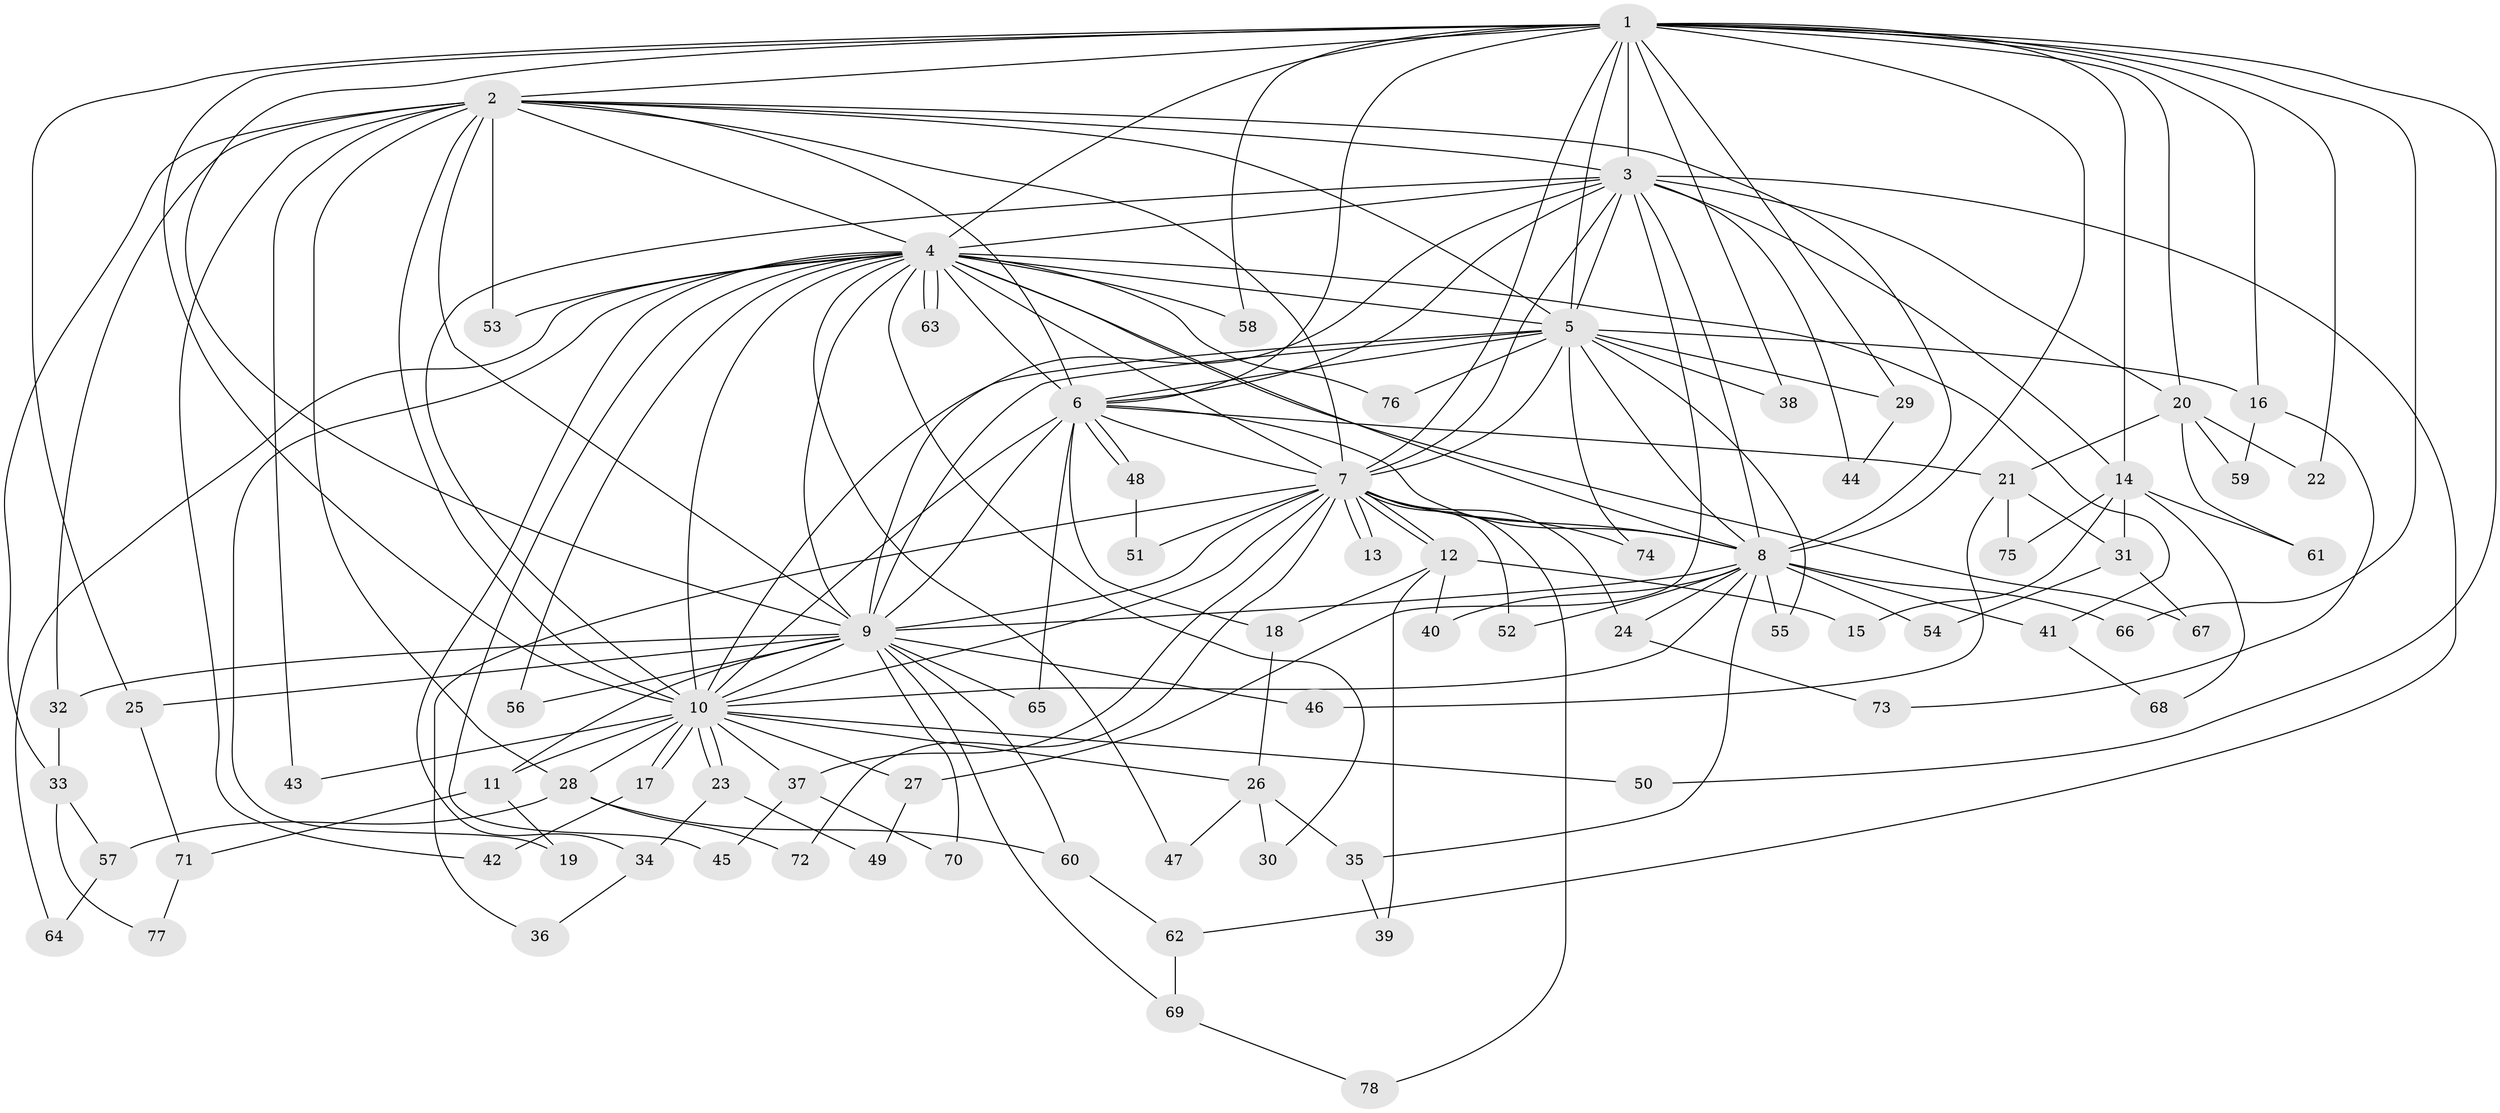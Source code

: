 // Generated by graph-tools (version 1.1) at 2025/34/03/09/25 02:34:39]
// undirected, 78 vertices, 181 edges
graph export_dot {
graph [start="1"]
  node [color=gray90,style=filled];
  1;
  2;
  3;
  4;
  5;
  6;
  7;
  8;
  9;
  10;
  11;
  12;
  13;
  14;
  15;
  16;
  17;
  18;
  19;
  20;
  21;
  22;
  23;
  24;
  25;
  26;
  27;
  28;
  29;
  30;
  31;
  32;
  33;
  34;
  35;
  36;
  37;
  38;
  39;
  40;
  41;
  42;
  43;
  44;
  45;
  46;
  47;
  48;
  49;
  50;
  51;
  52;
  53;
  54;
  55;
  56;
  57;
  58;
  59;
  60;
  61;
  62;
  63;
  64;
  65;
  66;
  67;
  68;
  69;
  70;
  71;
  72;
  73;
  74;
  75;
  76;
  77;
  78;
  1 -- 2;
  1 -- 3;
  1 -- 4;
  1 -- 5;
  1 -- 6;
  1 -- 7;
  1 -- 8;
  1 -- 9;
  1 -- 10;
  1 -- 14;
  1 -- 16;
  1 -- 20;
  1 -- 22;
  1 -- 25;
  1 -- 29;
  1 -- 38;
  1 -- 50;
  1 -- 58;
  1 -- 66;
  2 -- 3;
  2 -- 4;
  2 -- 5;
  2 -- 6;
  2 -- 7;
  2 -- 8;
  2 -- 9;
  2 -- 10;
  2 -- 28;
  2 -- 32;
  2 -- 33;
  2 -- 42;
  2 -- 43;
  2 -- 53;
  3 -- 4;
  3 -- 5;
  3 -- 6;
  3 -- 7;
  3 -- 8;
  3 -- 9;
  3 -- 10;
  3 -- 14;
  3 -- 20;
  3 -- 27;
  3 -- 44;
  3 -- 62;
  4 -- 5;
  4 -- 6;
  4 -- 7;
  4 -- 8;
  4 -- 9;
  4 -- 10;
  4 -- 19;
  4 -- 30;
  4 -- 34;
  4 -- 41;
  4 -- 45;
  4 -- 47;
  4 -- 53;
  4 -- 56;
  4 -- 58;
  4 -- 63;
  4 -- 63;
  4 -- 64;
  4 -- 67;
  4 -- 76;
  5 -- 6;
  5 -- 7;
  5 -- 8;
  5 -- 9;
  5 -- 10;
  5 -- 16;
  5 -- 29;
  5 -- 38;
  5 -- 55;
  5 -- 74;
  5 -- 76;
  6 -- 7;
  6 -- 8;
  6 -- 9;
  6 -- 10;
  6 -- 18;
  6 -- 21;
  6 -- 48;
  6 -- 48;
  6 -- 65;
  7 -- 8;
  7 -- 9;
  7 -- 10;
  7 -- 12;
  7 -- 12;
  7 -- 13;
  7 -- 13;
  7 -- 24;
  7 -- 36;
  7 -- 37;
  7 -- 51;
  7 -- 52;
  7 -- 72;
  7 -- 74;
  7 -- 78;
  8 -- 9;
  8 -- 10;
  8 -- 24;
  8 -- 35;
  8 -- 40;
  8 -- 41;
  8 -- 52;
  8 -- 54;
  8 -- 55;
  8 -- 66;
  9 -- 10;
  9 -- 11;
  9 -- 25;
  9 -- 32;
  9 -- 46;
  9 -- 56;
  9 -- 60;
  9 -- 65;
  9 -- 69;
  9 -- 70;
  10 -- 11;
  10 -- 17;
  10 -- 17;
  10 -- 23;
  10 -- 23;
  10 -- 26;
  10 -- 27;
  10 -- 28;
  10 -- 37;
  10 -- 43;
  10 -- 50;
  11 -- 19;
  11 -- 71;
  12 -- 15;
  12 -- 18;
  12 -- 39;
  12 -- 40;
  14 -- 15;
  14 -- 31;
  14 -- 61;
  14 -- 68;
  14 -- 75;
  16 -- 59;
  16 -- 73;
  17 -- 42;
  18 -- 26;
  20 -- 21;
  20 -- 22;
  20 -- 59;
  20 -- 61;
  21 -- 31;
  21 -- 46;
  21 -- 75;
  23 -- 34;
  23 -- 49;
  24 -- 73;
  25 -- 71;
  26 -- 30;
  26 -- 35;
  26 -- 47;
  27 -- 49;
  28 -- 57;
  28 -- 60;
  28 -- 72;
  29 -- 44;
  31 -- 54;
  31 -- 67;
  32 -- 33;
  33 -- 57;
  33 -- 77;
  34 -- 36;
  35 -- 39;
  37 -- 45;
  37 -- 70;
  41 -- 68;
  48 -- 51;
  57 -- 64;
  60 -- 62;
  62 -- 69;
  69 -- 78;
  71 -- 77;
}
